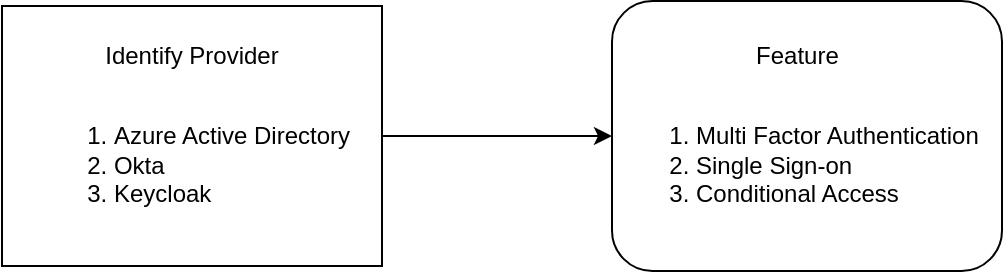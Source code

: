 <mxfile version="25.0.1">
  <diagram id="Ht1M8jgEwFfnCIfOTk4-" name="Page-1">
    <mxGraphModel dx="1886" dy="1588" grid="1" gridSize="10" guides="1" tooltips="1" connect="1" arrows="1" fold="1" page="1" pageScale="1" pageWidth="1169" pageHeight="827" math="0" shadow="0">
      <root>
        <mxCell id="0" />
        <mxCell id="1" parent="0" />
        <mxCell id="lTtix9caF7AGYvuhCAnX-8" value="" style="edgeStyle=orthogonalEdgeStyle;rounded=0;orthogonalLoop=1;jettySize=auto;html=1;" edge="1" parent="1" source="lTtix9caF7AGYvuhCAnX-6" target="lTtix9caF7AGYvuhCAnX-7">
          <mxGeometry relative="1" as="geometry" />
        </mxCell>
        <mxCell id="lTtix9caF7AGYvuhCAnX-6" value="Identify Provider&lt;br&gt;&lt;br&gt;&lt;div style=&quot;text-align: left;&quot;&gt;&lt;ol&gt;&lt;li&gt;&lt;span style=&quot;background-color: initial;&quot;&gt;Azure Active Directory&lt;/span&gt;&lt;/li&gt;&lt;li&gt;Okta&lt;/li&gt;&lt;li&gt;Keycloak&lt;/li&gt;&lt;/ol&gt;&lt;/div&gt;" style="whiteSpace=wrap;html=1;" vertex="1" parent="1">
          <mxGeometry x="30" y="-730" width="190" height="130" as="geometry" />
        </mxCell>
        <mxCell id="lTtix9caF7AGYvuhCAnX-7" value="&lt;div style=&quot;text-align: center;&quot;&gt;&lt;span style=&quot;background-color: initial;&quot;&gt;Feature&lt;/span&gt;&lt;/div&gt;&lt;div&gt;&lt;br&gt;&lt;div&gt;&lt;ol&gt;&lt;li&gt;Multi Factor Authentication&lt;/li&gt;&lt;li&gt;Single Sign-on&lt;/li&gt;&lt;li&gt;Conditional Access&lt;/li&gt;&lt;/ol&gt;&lt;/div&gt;&lt;/div&gt;" style="rounded=1;whiteSpace=wrap;html=1;align=left;" vertex="1" parent="1">
          <mxGeometry x="335" y="-732.5" width="195" height="135" as="geometry" />
        </mxCell>
      </root>
    </mxGraphModel>
  </diagram>
</mxfile>
